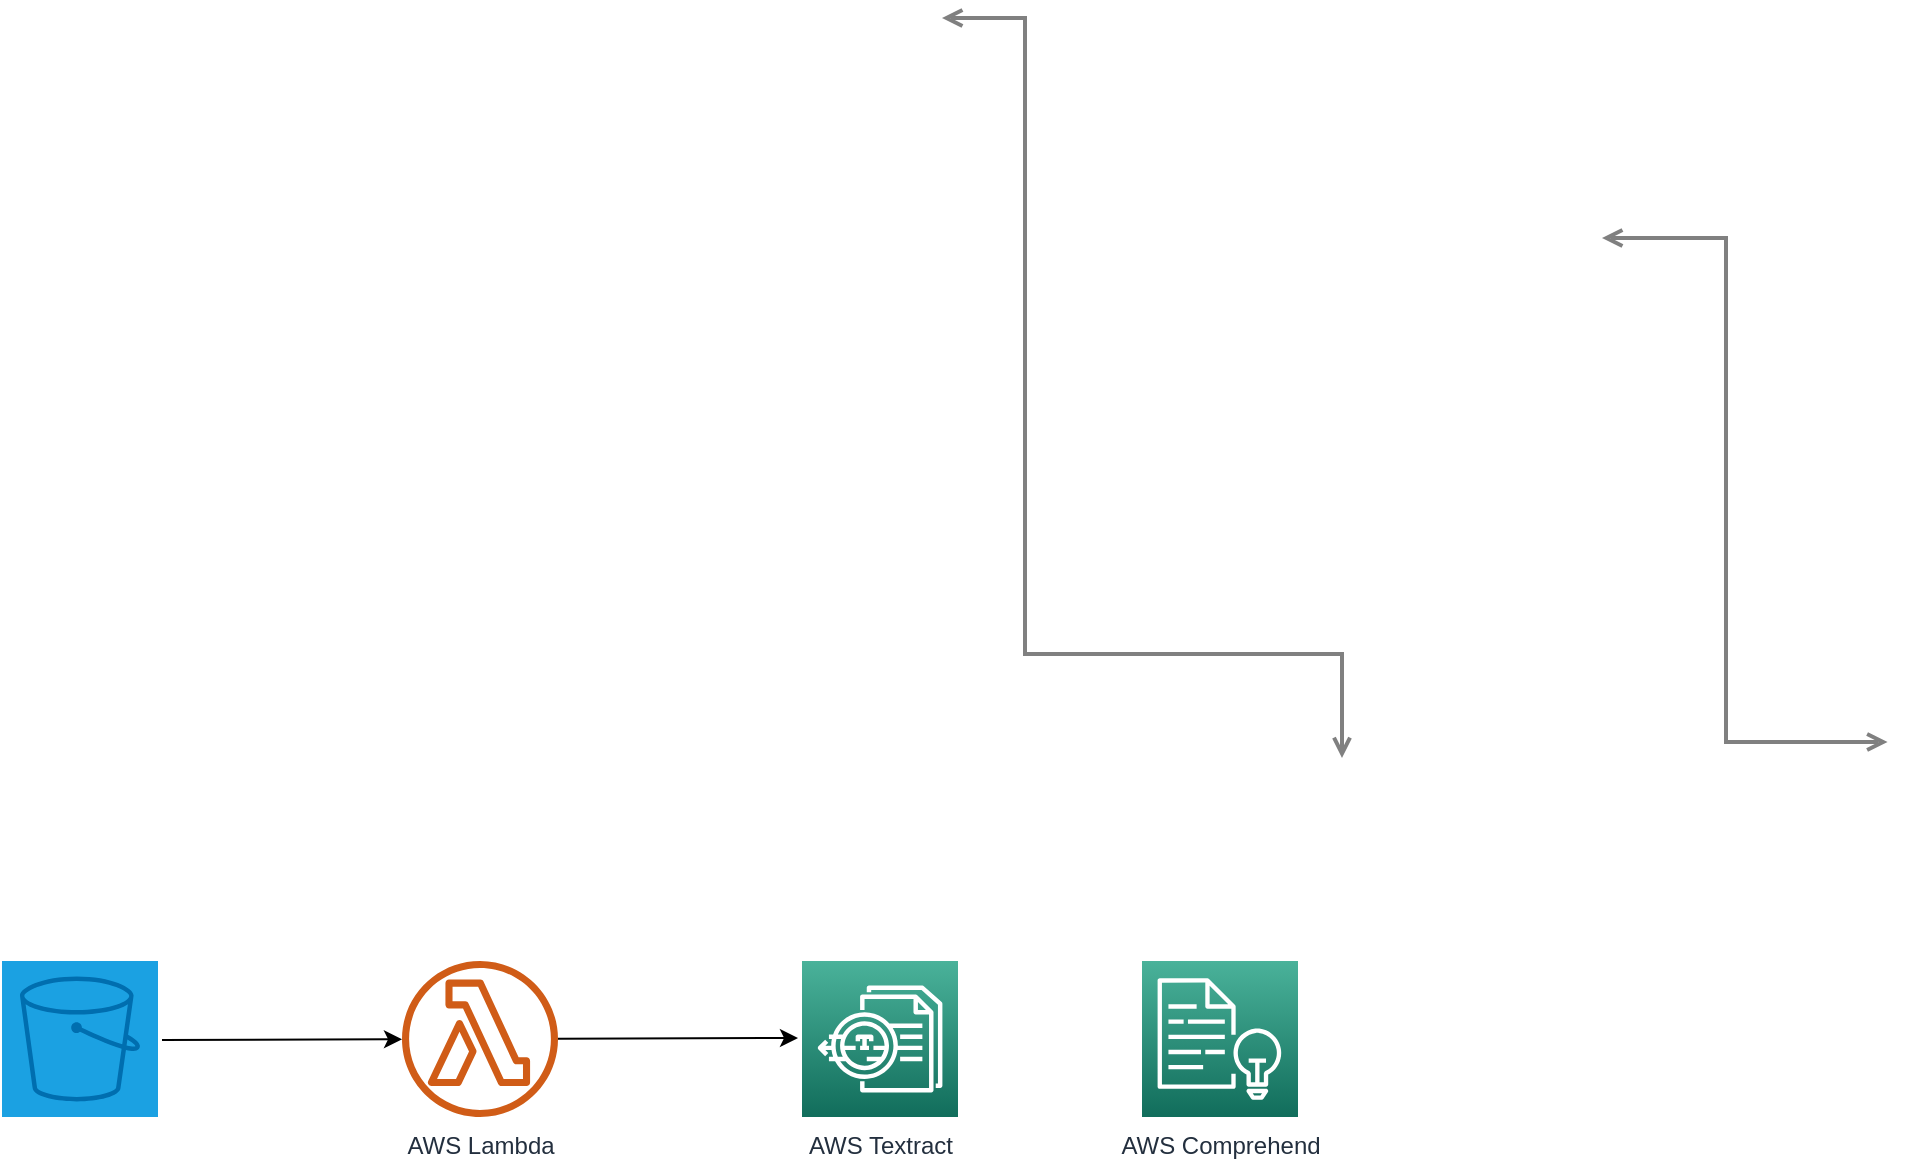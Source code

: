<mxfile version="16.4.7" type="github">
  <diagram id="Ht1M8jgEwFfnCIfOTk4-" name="Page-1">
    <mxGraphModel dx="1422" dy="794" grid="1" gridSize="10" guides="1" tooltips="1" connect="1" arrows="1" fold="1" page="1" pageScale="1" pageWidth="1169" pageHeight="827" math="0" shadow="0">
      <root>
        <mxCell id="0" />
        <mxCell id="1" parent="0" />
        <mxCell id="UEzPUAAOIrF-is8g5C7q-135" style="edgeStyle=orthogonalEdgeStyle;rounded=0;orthogonalLoop=1;jettySize=auto;html=1;startArrow=open;startFill=0;endArrow=open;endFill=0;strokeWidth=2;strokeColor=#808080;" parent="1" edge="1">
          <mxGeometry relative="1" as="geometry">
            <Array as="points">
              <mxPoint x="1022" y="270" />
              <mxPoint x="1022" y="522" />
            </Array>
            <mxPoint x="959.999" y="270" as="sourcePoint" />
            <mxPoint x="1102.786" y="522" as="targetPoint" />
          </mxGeometry>
        </mxCell>
        <mxCell id="UEzPUAAOIrF-is8g5C7q-136" style="edgeStyle=orthogonalEdgeStyle;rounded=0;orthogonalLoop=1;jettySize=auto;html=1;startArrow=open;startFill=0;endArrow=open;endFill=0;strokeWidth=2;strokeColor=#808080;" parent="1" edge="1">
          <mxGeometry relative="1" as="geometry">
            <Array as="points">
              <mxPoint x="671.5" y="160" />
              <mxPoint x="671.5" y="478" />
            </Array>
            <mxPoint x="629.999" y="160" as="sourcePoint" />
            <mxPoint x="830" y="530" as="targetPoint" />
          </mxGeometry>
        </mxCell>
        <mxCell id="ZFSTA58CFG1UwtmZaYwO-1" value="AWS Lambda" style="outlineConnect=0;fontColor=#232F3E;gradientColor=none;fillColor=#D05C17;strokeColor=none;dashed=0;verticalLabelPosition=bottom;verticalAlign=top;align=center;fontSize=12;fontStyle=0;aspect=fixed;pointerEvents=1;shape=mxgraph.aws4.lambda_function;labelBackgroundColor=#ffffff;html=1;" vertex="1" parent="1">
          <mxGeometry x="360" y="631.5" width="78" height="78" as="geometry" />
        </mxCell>
        <mxCell id="ZFSTA58CFG1UwtmZaYwO-4" value="Amazon S3" style="outlineConnect=0;gradientDirection=north;dashed=0;verticalLabelPosition=bottom;verticalAlign=top;align=center;html=1;fontSize=12;fontStyle=0;aspect=fixed;shape=mxgraph.aws4.resourceIcon;resIcon=mxgraph.aws4.s3;labelBackgroundColor=#ffffff;fillColor=#1ba1e2;fontColor=#ffffff;strokeColor=#006EAF;" vertex="1" parent="1">
          <mxGeometry x="160.0" y="631.5" width="78" height="78" as="geometry" />
        </mxCell>
        <mxCell id="ZFSTA58CFG1UwtmZaYwO-5" value="AWS Textract" style="sketch=0;points=[[0,0,0],[0.25,0,0],[0.5,0,0],[0.75,0,0],[1,0,0],[0,1,0],[0.25,1,0],[0.5,1,0],[0.75,1,0],[1,1,0],[0,0.25,0],[0,0.5,0],[0,0.75,0],[1,0.25,0],[1,0.5,0],[1,0.75,0]];outlineConnect=0;fontColor=#232F3E;gradientColor=#4AB29A;gradientDirection=north;fillColor=#116D5B;strokeColor=#ffffff;dashed=0;verticalLabelPosition=bottom;verticalAlign=top;align=center;html=1;fontSize=12;fontStyle=0;aspect=fixed;shape=mxgraph.aws4.resourceIcon;resIcon=mxgraph.aws4.textract;" vertex="1" parent="1">
          <mxGeometry x="560" y="631.5" width="78" height="78" as="geometry" />
        </mxCell>
        <mxCell id="ZFSTA58CFG1UwtmZaYwO-10" value="" style="endArrow=classic;html=1;rounded=0;fontFamily=Verdana;" edge="1" parent="1" target="ZFSTA58CFG1UwtmZaYwO-1">
          <mxGeometry width="50" height="50" relative="1" as="geometry">
            <mxPoint x="240" y="671" as="sourcePoint" />
            <mxPoint x="360" y="610" as="targetPoint" />
          </mxGeometry>
        </mxCell>
        <mxCell id="ZFSTA58CFG1UwtmZaYwO-11" value="" style="endArrow=classic;html=1;rounded=0;fontFamily=Verdana;" edge="1" parent="1">
          <mxGeometry width="50" height="50" relative="1" as="geometry">
            <mxPoint x="438" y="670.38" as="sourcePoint" />
            <mxPoint x="558.001" y="670.003" as="targetPoint" />
          </mxGeometry>
        </mxCell>
        <mxCell id="ZFSTA58CFG1UwtmZaYwO-12" value="AWS Comprehend" style="sketch=0;points=[[0,0,0],[0.25,0,0],[0.5,0,0],[0.75,0,0],[1,0,0],[0,1,0],[0.25,1,0],[0.5,1,0],[0.75,1,0],[1,1,0],[0,0.25,0],[0,0.5,0],[0,0.75,0],[1,0.25,0],[1,0.5,0],[1,0.75,0]];outlineConnect=0;fontColor=#232F3E;gradientColor=#4AB29A;gradientDirection=north;fillColor=#116D5B;strokeColor=#ffffff;dashed=0;verticalLabelPosition=bottom;verticalAlign=top;align=center;html=1;fontSize=12;fontStyle=0;aspect=fixed;shape=mxgraph.aws4.resourceIcon;resIcon=mxgraph.aws4.comprehend;fontFamily=Helvetica;" vertex="1" parent="1">
          <mxGeometry x="730" y="631.5" width="78" height="78" as="geometry" />
        </mxCell>
      </root>
    </mxGraphModel>
  </diagram>
</mxfile>

